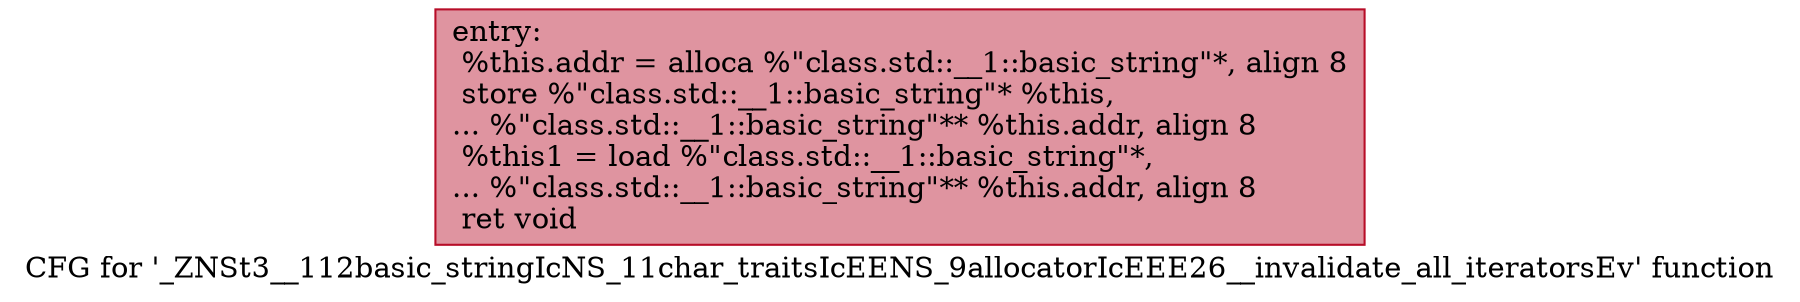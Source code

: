 digraph "CFG for '_ZNSt3__112basic_stringIcNS_11char_traitsIcEENS_9allocatorIcEEE26__invalidate_all_iteratorsEv' function" {
	label="CFG for '_ZNSt3__112basic_stringIcNS_11char_traitsIcEENS_9allocatorIcEEE26__invalidate_all_iteratorsEv' function";

	Node0x600003e7e2c0 [shape=record,color="#b70d28ff", style=filled, fillcolor="#b70d2870",label="{entry:\l  %this.addr = alloca %\"class.std::__1::basic_string\"*, align 8\l  store %\"class.std::__1::basic_string\"* %this,\l... %\"class.std::__1::basic_string\"** %this.addr, align 8\l  %this1 = load %\"class.std::__1::basic_string\"*,\l... %\"class.std::__1::basic_string\"** %this.addr, align 8\l  ret void\l}"];
}
